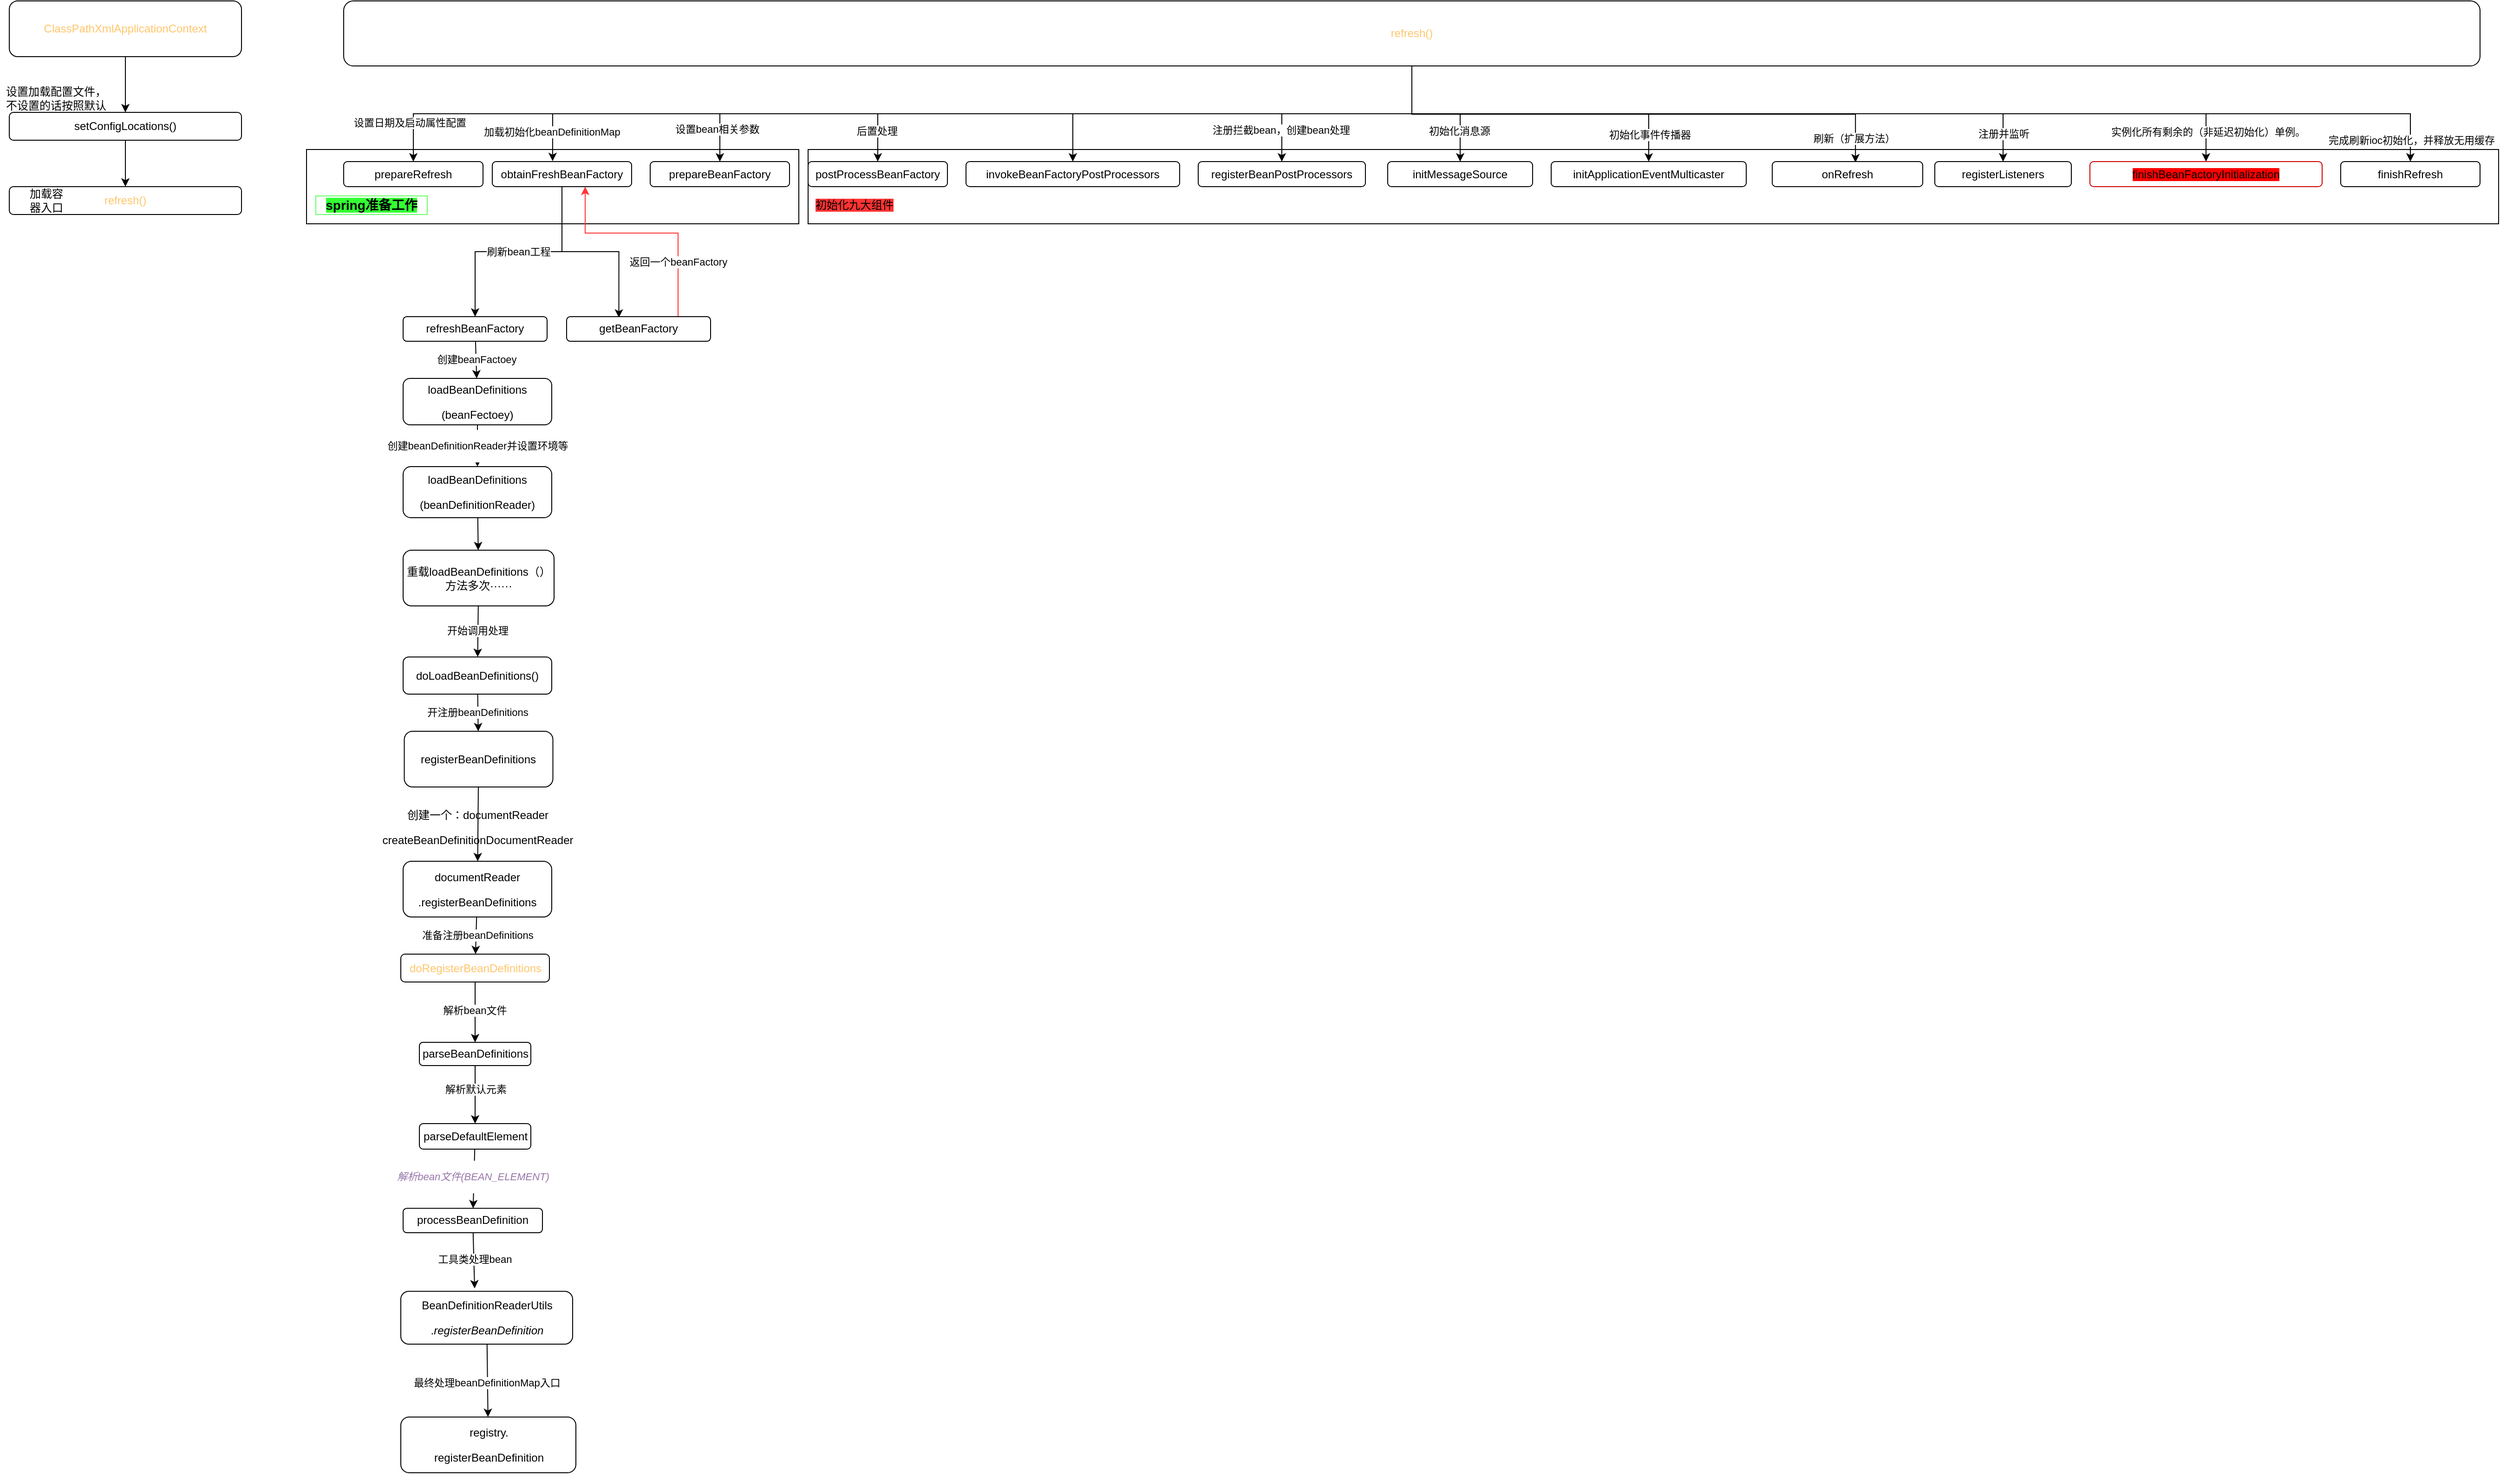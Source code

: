 <mxfile version="14.1.2" type="github">
  <diagram id="C5RBs43oDa-KdzZeNtuy" name="Page-1">
    <mxGraphModel dx="1512" dy="666" grid="1" gridSize="10" guides="1" tooltips="1" connect="1" arrows="1" fold="1" page="1" pageScale="1" pageWidth="827" pageHeight="1169" math="0" shadow="0">
      <root>
        <mxCell id="WIyWlLk6GJQsqaUBKTNV-0" />
        <mxCell id="WIyWlLk6GJQsqaUBKTNV-1" parent="WIyWlLk6GJQsqaUBKTNV-0" />
        <mxCell id="GByTZLMGITt-RZH-Ib0M-50" value="" style="rounded=0;whiteSpace=wrap;html=1;" vertex="1" parent="WIyWlLk6GJQsqaUBKTNV-1">
          <mxGeometry x="880" y="200" width="1820" height="80" as="geometry" />
        </mxCell>
        <mxCell id="GByTZLMGITt-RZH-Ib0M-37" value="" style="rounded=0;whiteSpace=wrap;html=1;" vertex="1" parent="WIyWlLk6GJQsqaUBKTNV-1">
          <mxGeometry x="340" y="200" width="530" height="80" as="geometry" />
        </mxCell>
        <mxCell id="GByTZLMGITt-RZH-Ib0M-1" style="edgeStyle=orthogonalEdgeStyle;rounded=0;orthogonalLoop=1;jettySize=auto;html=1;exitX=0.5;exitY=1;exitDx=0;exitDy=0;" edge="1" parent="WIyWlLk6GJQsqaUBKTNV-1">
          <mxGeometry relative="1" as="geometry">
            <mxPoint x="155" y="154" as="sourcePoint" />
            <mxPoint x="155" y="154" as="targetPoint" />
          </mxGeometry>
        </mxCell>
        <mxCell id="GByTZLMGITt-RZH-Ib0M-15" value="" style="edgeStyle=none;rounded=0;orthogonalLoop=1;jettySize=auto;html=1;" edge="1" parent="WIyWlLk6GJQsqaUBKTNV-1" source="GByTZLMGITt-RZH-Ib0M-13" target="GByTZLMGITt-RZH-Ib0M-14">
          <mxGeometry relative="1" as="geometry" />
        </mxCell>
        <mxCell id="GByTZLMGITt-RZH-Ib0M-13" value="&lt;p&gt;&lt;span style=&quot;color: rgb(255 , 198 , 109)&quot;&gt;ClassPathXmlApplicationContext&lt;/span&gt;&lt;/p&gt;" style="rounded=1;whiteSpace=wrap;html=1;" vertex="1" parent="WIyWlLk6GJQsqaUBKTNV-1">
          <mxGeometry x="20" y="40" width="250" height="60" as="geometry" />
        </mxCell>
        <mxCell id="GByTZLMGITt-RZH-Ib0M-18" value="" style="edgeStyle=none;rounded=0;orthogonalLoop=1;jettySize=auto;html=1;" edge="1" parent="WIyWlLk6GJQsqaUBKTNV-1" source="GByTZLMGITt-RZH-Ib0M-14" target="GByTZLMGITt-RZH-Ib0M-17">
          <mxGeometry relative="1" as="geometry" />
        </mxCell>
        <mxCell id="GByTZLMGITt-RZH-Ib0M-14" value="&lt;p&gt;setConfigLocations()&lt;/p&gt;" style="whiteSpace=wrap;html=1;rounded=1;" vertex="1" parent="WIyWlLk6GJQsqaUBKTNV-1">
          <mxGeometry x="20" y="160" width="250" height="30" as="geometry" />
        </mxCell>
        <mxCell id="GByTZLMGITt-RZH-Ib0M-16" value="设置加载配置文件，&lt;br&gt;不设置的话按照默认" style="text;html=1;align=center;verticalAlign=middle;resizable=0;points=[];autosize=1;" vertex="1" parent="WIyWlLk6GJQsqaUBKTNV-1">
          <mxGeometry x="10" y="130" width="120" height="30" as="geometry" />
        </mxCell>
        <mxCell id="GByTZLMGITt-RZH-Ib0M-17" value="&lt;p&gt;&lt;span style=&quot;color: rgb(255 , 198 , 109)&quot;&gt;refresh()&lt;/span&gt;&lt;/p&gt;" style="whiteSpace=wrap;html=1;rounded=1;" vertex="1" parent="WIyWlLk6GJQsqaUBKTNV-1">
          <mxGeometry x="20" y="240" width="250" height="30" as="geometry" />
        </mxCell>
        <mxCell id="GByTZLMGITt-RZH-Ib0M-19" value="加载容器入口" style="text;html=1;strokeColor=none;fillColor=none;align=center;verticalAlign=middle;whiteSpace=wrap;rounded=0;" vertex="1" parent="WIyWlLk6GJQsqaUBKTNV-1">
          <mxGeometry x="40" y="245" width="40" height="20" as="geometry" />
        </mxCell>
        <mxCell id="GByTZLMGITt-RZH-Ib0M-24" style="edgeStyle=orthogonalEdgeStyle;rounded=0;orthogonalLoop=1;jettySize=auto;html=1;entryX=0.5;entryY=0;entryDx=0;entryDy=0;" edge="1" parent="WIyWlLk6GJQsqaUBKTNV-1" source="GByTZLMGITt-RZH-Ib0M-22" target="GByTZLMGITt-RZH-Ib0M-23">
          <mxGeometry relative="1" as="geometry" />
        </mxCell>
        <mxCell id="GByTZLMGITt-RZH-Ib0M-52" value="设置日期及启动属性配置" style="edgeLabel;html=1;align=center;verticalAlign=middle;resizable=0;points=[];" vertex="1" connectable="0" parent="GByTZLMGITt-RZH-Ib0M-24">
          <mxGeometry x="0.929" y="-4" relative="1" as="geometry">
            <mxPoint as="offset" />
          </mxGeometry>
        </mxCell>
        <mxCell id="GByTZLMGITt-RZH-Ib0M-38" style="edgeStyle=orthogonalEdgeStyle;rounded=0;orthogonalLoop=1;jettySize=auto;html=1;entryX=0.433;entryY=-0.017;entryDx=0;entryDy=0;entryPerimeter=0;" edge="1" parent="WIyWlLk6GJQsqaUBKTNV-1" source="GByTZLMGITt-RZH-Ib0M-22" target="GByTZLMGITt-RZH-Ib0M-25">
          <mxGeometry relative="1" as="geometry" />
        </mxCell>
        <mxCell id="GByTZLMGITt-RZH-Ib0M-94" value="加载初始化beanDefinitionMap" style="edgeLabel;html=1;align=center;verticalAlign=middle;resizable=0;points=[];" vertex="1" connectable="0" parent="GByTZLMGITt-RZH-Ib0M-38">
          <mxGeometry x="0.939" y="-1" relative="1" as="geometry">
            <mxPoint as="offset" />
          </mxGeometry>
        </mxCell>
        <mxCell id="GByTZLMGITt-RZH-Ib0M-39" style="edgeStyle=orthogonalEdgeStyle;rounded=0;orthogonalLoop=1;jettySize=auto;html=1;" edge="1" parent="WIyWlLk6GJQsqaUBKTNV-1" source="GByTZLMGITt-RZH-Ib0M-22" target="GByTZLMGITt-RZH-Ib0M-27">
          <mxGeometry relative="1" as="geometry" />
        </mxCell>
        <mxCell id="GByTZLMGITt-RZH-Ib0M-95" value="设置bean相关参数" style="edgeLabel;html=1;align=center;verticalAlign=middle;resizable=0;points=[];" vertex="1" connectable="0" parent="GByTZLMGITt-RZH-Ib0M-39">
          <mxGeometry x="0.916" y="-3" relative="1" as="geometry">
            <mxPoint as="offset" />
          </mxGeometry>
        </mxCell>
        <mxCell id="GByTZLMGITt-RZH-Ib0M-40" style="edgeStyle=orthogonalEdgeStyle;rounded=0;orthogonalLoop=1;jettySize=auto;html=1;" edge="1" parent="WIyWlLk6GJQsqaUBKTNV-1" source="GByTZLMGITt-RZH-Ib0M-22" target="GByTZLMGITt-RZH-Ib0M-28">
          <mxGeometry relative="1" as="geometry" />
        </mxCell>
        <mxCell id="GByTZLMGITt-RZH-Ib0M-103" value="后置处理" style="edgeLabel;html=1;align=center;verticalAlign=middle;resizable=0;points=[];" vertex="1" connectable="0" parent="GByTZLMGITt-RZH-Ib0M-40">
          <mxGeometry x="0.902" y="-1" relative="1" as="geometry">
            <mxPoint as="offset" />
          </mxGeometry>
        </mxCell>
        <mxCell id="GByTZLMGITt-RZH-Ib0M-41" style="edgeStyle=orthogonalEdgeStyle;rounded=0;orthogonalLoop=1;jettySize=auto;html=1;" edge="1" parent="WIyWlLk6GJQsqaUBKTNV-1" source="GByTZLMGITt-RZH-Ib0M-22" target="GByTZLMGITt-RZH-Ib0M-29">
          <mxGeometry relative="1" as="geometry" />
        </mxCell>
        <mxCell id="GByTZLMGITt-RZH-Ib0M-42" style="edgeStyle=orthogonalEdgeStyle;rounded=0;orthogonalLoop=1;jettySize=auto;html=1;entryX=0.5;entryY=0;entryDx=0;entryDy=0;" edge="1" parent="WIyWlLk6GJQsqaUBKTNV-1" source="GByTZLMGITt-RZH-Ib0M-22" target="GByTZLMGITt-RZH-Ib0M-30">
          <mxGeometry relative="1" as="geometry" />
        </mxCell>
        <mxCell id="GByTZLMGITt-RZH-Ib0M-104" value="注册拦截bean，创建bean处理" style="edgeLabel;html=1;align=center;verticalAlign=middle;resizable=0;points=[];" vertex="1" connectable="0" parent="GByTZLMGITt-RZH-Ib0M-42">
          <mxGeometry x="0.718" y="-1" relative="1" as="geometry">
            <mxPoint as="offset" />
          </mxGeometry>
        </mxCell>
        <mxCell id="GByTZLMGITt-RZH-Ib0M-43" style="edgeStyle=orthogonalEdgeStyle;rounded=0;orthogonalLoop=1;jettySize=auto;html=1;entryX=0.5;entryY=0;entryDx=0;entryDy=0;" edge="1" parent="WIyWlLk6GJQsqaUBKTNV-1" source="GByTZLMGITt-RZH-Ib0M-22" target="GByTZLMGITt-RZH-Ib0M-31">
          <mxGeometry relative="1" as="geometry" />
        </mxCell>
        <mxCell id="GByTZLMGITt-RZH-Ib0M-105" value="初始化消息源" style="edgeLabel;html=1;align=center;verticalAlign=middle;resizable=0;points=[];" vertex="1" connectable="0" parent="GByTZLMGITt-RZH-Ib0M-43">
          <mxGeometry x="0.573" y="-1" relative="1" as="geometry">
            <mxPoint as="offset" />
          </mxGeometry>
        </mxCell>
        <mxCell id="GByTZLMGITt-RZH-Ib0M-44" style="edgeStyle=orthogonalEdgeStyle;rounded=0;orthogonalLoop=1;jettySize=auto;html=1;" edge="1" parent="WIyWlLk6GJQsqaUBKTNV-1" source="GByTZLMGITt-RZH-Ib0M-22" target="GByTZLMGITt-RZH-Ib0M-32">
          <mxGeometry relative="1" as="geometry" />
        </mxCell>
        <mxCell id="GByTZLMGITt-RZH-Ib0M-106" value="初始化事件传播器" style="edgeLabel;html=1;align=center;verticalAlign=middle;resizable=0;points=[];" vertex="1" connectable="0" parent="GByTZLMGITt-RZH-Ib0M-44">
          <mxGeometry x="0.835" y="1" relative="1" as="geometry">
            <mxPoint as="offset" />
          </mxGeometry>
        </mxCell>
        <mxCell id="GByTZLMGITt-RZH-Ib0M-45" style="edgeStyle=orthogonalEdgeStyle;rounded=0;orthogonalLoop=1;jettySize=auto;html=1;entryX=0.553;entryY=0.033;entryDx=0;entryDy=0;entryPerimeter=0;" edge="1" parent="WIyWlLk6GJQsqaUBKTNV-1" source="GByTZLMGITt-RZH-Ib0M-22" target="GByTZLMGITt-RZH-Ib0M-33">
          <mxGeometry relative="1" as="geometry">
            <Array as="points">
              <mxPoint x="1530" y="162" />
              <mxPoint x="2008" y="162" />
            </Array>
          </mxGeometry>
        </mxCell>
        <mxCell id="GByTZLMGITt-RZH-Ib0M-107" value="刷新（扩展方法）" style="edgeLabel;html=1;align=center;verticalAlign=middle;resizable=0;points=[];" vertex="1" connectable="0" parent="GByTZLMGITt-RZH-Ib0M-45">
          <mxGeometry x="0.911" y="-2" relative="1" as="geometry">
            <mxPoint as="offset" />
          </mxGeometry>
        </mxCell>
        <mxCell id="GByTZLMGITt-RZH-Ib0M-46" style="edgeStyle=orthogonalEdgeStyle;rounded=0;orthogonalLoop=1;jettySize=auto;html=1;entryX=0.5;entryY=0;entryDx=0;entryDy=0;" edge="1" parent="WIyWlLk6GJQsqaUBKTNV-1" source="GByTZLMGITt-RZH-Ib0M-22" target="GByTZLMGITt-RZH-Ib0M-34">
          <mxGeometry relative="1" as="geometry" />
        </mxCell>
        <mxCell id="GByTZLMGITt-RZH-Ib0M-108" value="注册并监听" style="edgeLabel;html=1;align=center;verticalAlign=middle;resizable=0;points=[];" vertex="1" connectable="0" parent="GByTZLMGITt-RZH-Ib0M-46">
          <mxGeometry x="0.917" relative="1" as="geometry">
            <mxPoint as="offset" />
          </mxGeometry>
        </mxCell>
        <mxCell id="GByTZLMGITt-RZH-Ib0M-48" style="edgeStyle=orthogonalEdgeStyle;rounded=0;orthogonalLoop=1;jettySize=auto;html=1;" edge="1" parent="WIyWlLk6GJQsqaUBKTNV-1" source="GByTZLMGITt-RZH-Ib0M-22" target="GByTZLMGITt-RZH-Ib0M-35">
          <mxGeometry relative="1" as="geometry" />
        </mxCell>
        <mxCell id="GByTZLMGITt-RZH-Ib0M-109" value="实例化所有剩余的（非延迟初始化）单例。" style="edgeLabel;html=1;align=center;verticalAlign=middle;resizable=0;points=[];" vertex="1" connectable="0" parent="GByTZLMGITt-RZH-Ib0M-48">
          <mxGeometry x="0.933" y="2" relative="1" as="geometry">
            <mxPoint as="offset" />
          </mxGeometry>
        </mxCell>
        <mxCell id="GByTZLMGITt-RZH-Ib0M-49" style="edgeStyle=orthogonalEdgeStyle;rounded=0;orthogonalLoop=1;jettySize=auto;html=1;" edge="1" parent="WIyWlLk6GJQsqaUBKTNV-1" source="GByTZLMGITt-RZH-Ib0M-22" target="GByTZLMGITt-RZH-Ib0M-36">
          <mxGeometry relative="1" as="geometry" />
        </mxCell>
        <mxCell id="GByTZLMGITt-RZH-Ib0M-110" value="完成刷新ioc初始化，并释放无用缓存" style="edgeLabel;html=1;align=center;verticalAlign=middle;resizable=0;points=[];" vertex="1" connectable="0" parent="GByTZLMGITt-RZH-Ib0M-49">
          <mxGeometry x="0.96" y="1" relative="1" as="geometry">
            <mxPoint as="offset" />
          </mxGeometry>
        </mxCell>
        <mxCell id="GByTZLMGITt-RZH-Ib0M-22" value="&lt;p&gt;&lt;span style=&quot;color: rgb(255 , 198 , 109)&quot;&gt;refresh()&lt;/span&gt;&lt;/p&gt;" style="whiteSpace=wrap;html=1;rounded=1;" vertex="1" parent="WIyWlLk6GJQsqaUBKTNV-1">
          <mxGeometry x="380" y="40" width="2300" height="70" as="geometry" />
        </mxCell>
        <mxCell id="GByTZLMGITt-RZH-Ib0M-23" value="&lt;p&gt;prepareRefresh&lt;/p&gt;" style="rounded=1;whiteSpace=wrap;html=1;" vertex="1" parent="WIyWlLk6GJQsqaUBKTNV-1">
          <mxGeometry x="380" y="213" width="150" height="27" as="geometry" />
        </mxCell>
        <mxCell id="GByTZLMGITt-RZH-Ib0M-54" value="刷新bean工程" style="edgeStyle=orthogonalEdgeStyle;rounded=0;orthogonalLoop=1;jettySize=auto;html=1;" edge="1" parent="WIyWlLk6GJQsqaUBKTNV-1" source="GByTZLMGITt-RZH-Ib0M-25" target="GByTZLMGITt-RZH-Ib0M-53">
          <mxGeometry relative="1" as="geometry" />
        </mxCell>
        <mxCell id="GByTZLMGITt-RZH-Ib0M-58" style="edgeStyle=orthogonalEdgeStyle;rounded=0;orthogonalLoop=1;jettySize=auto;html=1;entryX=0.363;entryY=0.04;entryDx=0;entryDy=0;entryPerimeter=0;" edge="1" parent="WIyWlLk6GJQsqaUBKTNV-1" source="GByTZLMGITt-RZH-Ib0M-25" target="GByTZLMGITt-RZH-Ib0M-57">
          <mxGeometry relative="1" as="geometry" />
        </mxCell>
        <mxCell id="GByTZLMGITt-RZH-Ib0M-25" value="&lt;p&gt;obtainFreshBeanFactory&lt;/p&gt;" style="rounded=1;whiteSpace=wrap;html=1;" vertex="1" parent="WIyWlLk6GJQsqaUBKTNV-1">
          <mxGeometry x="540" y="213" width="150" height="27" as="geometry" />
        </mxCell>
        <mxCell id="GByTZLMGITt-RZH-Ib0M-27" value="&lt;p&gt;prepareBeanFactory&lt;/p&gt;" style="rounded=1;whiteSpace=wrap;html=1;" vertex="1" parent="WIyWlLk6GJQsqaUBKTNV-1">
          <mxGeometry x="710" y="213" width="150" height="27" as="geometry" />
        </mxCell>
        <mxCell id="GByTZLMGITt-RZH-Ib0M-28" value="&lt;p&gt;postProcessBeanFactory&lt;/p&gt;" style="rounded=1;whiteSpace=wrap;html=1;" vertex="1" parent="WIyWlLk6GJQsqaUBKTNV-1">
          <mxGeometry x="880" y="213" width="150" height="27" as="geometry" />
        </mxCell>
        <mxCell id="GByTZLMGITt-RZH-Ib0M-29" value="&lt;p&gt;invokeBeanFactoryPostProcessors&lt;/p&gt;" style="rounded=1;whiteSpace=wrap;html=1;" vertex="1" parent="WIyWlLk6GJQsqaUBKTNV-1">
          <mxGeometry x="1050" y="213" width="230" height="27" as="geometry" />
        </mxCell>
        <mxCell id="GByTZLMGITt-RZH-Ib0M-30" value="&lt;p&gt;registerBeanPostProcessors&lt;/p&gt;" style="rounded=1;whiteSpace=wrap;html=1;" vertex="1" parent="WIyWlLk6GJQsqaUBKTNV-1">
          <mxGeometry x="1300" y="213" width="180" height="27" as="geometry" />
        </mxCell>
        <mxCell id="GByTZLMGITt-RZH-Ib0M-31" value="&lt;p&gt;initMessageSource&lt;/p&gt;" style="rounded=1;whiteSpace=wrap;html=1;" vertex="1" parent="WIyWlLk6GJQsqaUBKTNV-1">
          <mxGeometry x="1504" y="213" width="156" height="27" as="geometry" />
        </mxCell>
        <mxCell id="GByTZLMGITt-RZH-Ib0M-32" value="&lt;p&gt;initApplicationEventMulticaster&lt;/p&gt;" style="rounded=1;whiteSpace=wrap;html=1;" vertex="1" parent="WIyWlLk6GJQsqaUBKTNV-1">
          <mxGeometry x="1680" y="213" width="210" height="27" as="geometry" />
        </mxCell>
        <mxCell id="GByTZLMGITt-RZH-Ib0M-33" value="&lt;p&gt;onRefresh&lt;/p&gt;" style="rounded=1;whiteSpace=wrap;html=1;" vertex="1" parent="WIyWlLk6GJQsqaUBKTNV-1">
          <mxGeometry x="1918" y="213" width="162" height="27" as="geometry" />
        </mxCell>
        <mxCell id="GByTZLMGITt-RZH-Ib0M-34" value="&lt;p&gt;registerListeners&lt;br&gt;&lt;/p&gt;" style="rounded=1;whiteSpace=wrap;html=1;" vertex="1" parent="WIyWlLk6GJQsqaUBKTNV-1">
          <mxGeometry x="2093" y="213" width="147" height="27" as="geometry" />
        </mxCell>
        <mxCell id="GByTZLMGITt-RZH-Ib0M-35" value="&lt;p&gt;&lt;span style=&quot;background-color: rgb(255 , 0 , 0)&quot;&gt;finishBeanFactoryInitialization&lt;/span&gt;&lt;/p&gt;" style="rounded=1;whiteSpace=wrap;html=1;strokeColor=#CC0000;" vertex="1" parent="WIyWlLk6GJQsqaUBKTNV-1">
          <mxGeometry x="2260" y="213" width="250" height="27" as="geometry" />
        </mxCell>
        <mxCell id="GByTZLMGITt-RZH-Ib0M-36" value="&lt;p&gt;finishRefresh&lt;/p&gt;" style="rounded=1;whiteSpace=wrap;html=1;" vertex="1" parent="WIyWlLk6GJQsqaUBKTNV-1">
          <mxGeometry x="2530" y="213" width="150" height="27" as="geometry" />
        </mxCell>
        <mxCell id="GByTZLMGITt-RZH-Ib0M-56" value="创建beanFactoey" style="rounded=0;orthogonalLoop=1;jettySize=auto;html=1;" edge="1" parent="WIyWlLk6GJQsqaUBKTNV-1" source="GByTZLMGITt-RZH-Ib0M-53" target="GByTZLMGITt-RZH-Ib0M-55">
          <mxGeometry relative="1" as="geometry" />
        </mxCell>
        <mxCell id="GByTZLMGITt-RZH-Ib0M-53" value="&lt;p&gt;refreshBeanFactory&lt;/p&gt;" style="whiteSpace=wrap;html=1;rounded=1;" vertex="1" parent="WIyWlLk6GJQsqaUBKTNV-1">
          <mxGeometry x="444" y="380" width="155" height="26.5" as="geometry" />
        </mxCell>
        <mxCell id="GByTZLMGITt-RZH-Ib0M-60" value="&lt;p&gt;创建beanDefinitionReader并设置环境等&lt;/p&gt;" style="edgeStyle=none;rounded=0;orthogonalLoop=1;jettySize=auto;html=1;" edge="1" parent="WIyWlLk6GJQsqaUBKTNV-1" source="GByTZLMGITt-RZH-Ib0M-55" target="GByTZLMGITt-RZH-Ib0M-59">
          <mxGeometry relative="1" as="geometry" />
        </mxCell>
        <mxCell id="GByTZLMGITt-RZH-Ib0M-55" value="&lt;p&gt;loadBeanDefinitions&lt;/p&gt;&lt;p&gt;(beanFectoey)&lt;/p&gt;" style="whiteSpace=wrap;html=1;rounded=1;" vertex="1" parent="WIyWlLk6GJQsqaUBKTNV-1">
          <mxGeometry x="444" y="446.5" width="160" height="50" as="geometry" />
        </mxCell>
        <mxCell id="GByTZLMGITt-RZH-Ib0M-98" style="edgeStyle=orthogonalEdgeStyle;rounded=0;orthogonalLoop=1;jettySize=auto;html=1;exitX=0.5;exitY=0;exitDx=0;exitDy=0;strokeColor=#FF3333;" edge="1" parent="WIyWlLk6GJQsqaUBKTNV-1" source="GByTZLMGITt-RZH-Ib0M-57">
          <mxGeometry relative="1" as="geometry">
            <mxPoint x="640" y="240" as="targetPoint" />
            <Array as="points">
              <mxPoint x="740" y="380" />
              <mxPoint x="740" y="290" />
              <mxPoint x="640" y="290" />
              <mxPoint x="640" y="240" />
            </Array>
          </mxGeometry>
        </mxCell>
        <mxCell id="GByTZLMGITt-RZH-Ib0M-99" value="返回一个beanFactory" style="edgeLabel;html=1;align=center;verticalAlign=middle;resizable=0;points=[];" vertex="1" connectable="0" parent="GByTZLMGITt-RZH-Ib0M-98">
          <mxGeometry x="-0.282" relative="1" as="geometry">
            <mxPoint as="offset" />
          </mxGeometry>
        </mxCell>
        <mxCell id="GByTZLMGITt-RZH-Ib0M-57" value="&lt;p&gt;getBeanFactory&lt;/p&gt;" style="whiteSpace=wrap;html=1;rounded=1;" vertex="1" parent="WIyWlLk6GJQsqaUBKTNV-1">
          <mxGeometry x="620" y="380" width="155" height="26.5" as="geometry" />
        </mxCell>
        <mxCell id="GByTZLMGITt-RZH-Ib0M-62" value="" style="edgeStyle=none;rounded=0;orthogonalLoop=1;jettySize=auto;html=1;" edge="1" parent="WIyWlLk6GJQsqaUBKTNV-1" source="GByTZLMGITt-RZH-Ib0M-59" target="GByTZLMGITt-RZH-Ib0M-61">
          <mxGeometry relative="1" as="geometry" />
        </mxCell>
        <mxCell id="GByTZLMGITt-RZH-Ib0M-59" value="&lt;p&gt;loadBeanDefinitions&lt;/p&gt;&lt;p&gt;(beanDefinitionReader)&lt;/p&gt;" style="whiteSpace=wrap;html=1;rounded=1;" vertex="1" parent="WIyWlLk6GJQsqaUBKTNV-1">
          <mxGeometry x="444" y="541.5" width="160" height="55" as="geometry" />
        </mxCell>
        <mxCell id="GByTZLMGITt-RZH-Ib0M-64" value="" style="edgeStyle=none;rounded=0;orthogonalLoop=1;jettySize=auto;html=1;" edge="1" parent="WIyWlLk6GJQsqaUBKTNV-1" source="GByTZLMGITt-RZH-Ib0M-61" target="GByTZLMGITt-RZH-Ib0M-63">
          <mxGeometry relative="1" as="geometry" />
        </mxCell>
        <mxCell id="GByTZLMGITt-RZH-Ib0M-65" value="开始调用处理" style="edgeLabel;html=1;align=center;verticalAlign=middle;resizable=0;points=[];" vertex="1" connectable="0" parent="GByTZLMGITt-RZH-Ib0M-64">
          <mxGeometry x="-0.059" y="-1" relative="1" as="geometry">
            <mxPoint as="offset" />
          </mxGeometry>
        </mxCell>
        <mxCell id="GByTZLMGITt-RZH-Ib0M-61" value="重载loadBeanDefinitions（）&lt;br&gt;方法多次······" style="whiteSpace=wrap;html=1;rounded=1;" vertex="1" parent="WIyWlLk6GJQsqaUBKTNV-1">
          <mxGeometry x="444" y="631.5" width="162.5" height="60" as="geometry" />
        </mxCell>
        <mxCell id="GByTZLMGITt-RZH-Ib0M-68" value="" style="edgeStyle=none;rounded=0;orthogonalLoop=1;jettySize=auto;html=1;" edge="1" parent="WIyWlLk6GJQsqaUBKTNV-1" source="GByTZLMGITt-RZH-Ib0M-63" target="GByTZLMGITt-RZH-Ib0M-67">
          <mxGeometry relative="1" as="geometry" />
        </mxCell>
        <mxCell id="GByTZLMGITt-RZH-Ib0M-69" value="开注册beanDefinitions" style="edgeLabel;html=1;align=center;verticalAlign=middle;resizable=0;points=[];" vertex="1" connectable="0" parent="GByTZLMGITt-RZH-Ib0M-68">
          <mxGeometry x="-0.05" y="-1" relative="1" as="geometry">
            <mxPoint as="offset" />
          </mxGeometry>
        </mxCell>
        <mxCell id="GByTZLMGITt-RZH-Ib0M-63" value="&lt;p&gt;doLoadBeanDefinitions()&lt;/p&gt;" style="whiteSpace=wrap;html=1;rounded=1;" vertex="1" parent="WIyWlLk6GJQsqaUBKTNV-1">
          <mxGeometry x="444" y="746.5" width="160" height="40" as="geometry" />
        </mxCell>
        <mxCell id="GByTZLMGITt-RZH-Ib0M-71" value="" style="edgeStyle=none;rounded=0;orthogonalLoop=1;jettySize=auto;html=1;" edge="1" parent="WIyWlLk6GJQsqaUBKTNV-1" source="GByTZLMGITt-RZH-Ib0M-67" target="GByTZLMGITt-RZH-Ib0M-70">
          <mxGeometry relative="1" as="geometry" />
        </mxCell>
        <mxCell id="GByTZLMGITt-RZH-Ib0M-67" value="&lt;p&gt;registerBeanDefinitions&lt;/p&gt;" style="whiteSpace=wrap;html=1;rounded=1;" vertex="1" parent="WIyWlLk6GJQsqaUBKTNV-1">
          <mxGeometry x="445.25" y="826.5" width="160" height="60" as="geometry" />
        </mxCell>
        <mxCell id="GByTZLMGITt-RZH-Ib0M-74" value="" style="edgeStyle=none;rounded=0;orthogonalLoop=1;jettySize=auto;html=1;" edge="1" parent="WIyWlLk6GJQsqaUBKTNV-1" source="GByTZLMGITt-RZH-Ib0M-70" target="GByTZLMGITt-RZH-Ib0M-73">
          <mxGeometry relative="1" as="geometry" />
        </mxCell>
        <mxCell id="GByTZLMGITt-RZH-Ib0M-75" value="准备注册beanDefinitions" style="edgeLabel;html=1;align=center;verticalAlign=middle;resizable=0;points=[];" vertex="1" connectable="0" parent="GByTZLMGITt-RZH-Ib0M-74">
          <mxGeometry x="-0.06" y="1" relative="1" as="geometry">
            <mxPoint as="offset" />
          </mxGeometry>
        </mxCell>
        <mxCell id="GByTZLMGITt-RZH-Ib0M-70" value="&lt;p&gt;documentReader&lt;/p&gt;&lt;p&gt;.registerBeanDefinitions&lt;/p&gt;" style="whiteSpace=wrap;html=1;rounded=1;" vertex="1" parent="WIyWlLk6GJQsqaUBKTNV-1">
          <mxGeometry x="444" y="966.5" width="160" height="60" as="geometry" />
        </mxCell>
        <mxCell id="GByTZLMGITt-RZH-Ib0M-72" value="&lt;p&gt;&lt;/p&gt;&lt;p&gt;&lt;br&gt;&lt;/p&gt;创建一个：documentReader&lt;p&gt;createBeanDefinitionDocumentReader&lt;/p&gt;" style="text;html=1;align=center;verticalAlign=middle;resizable=0;points=[];autosize=1;" vertex="1" parent="WIyWlLk6GJQsqaUBKTNV-1">
          <mxGeometry x="414" y="866.5" width="220" height="100" as="geometry" />
        </mxCell>
        <mxCell id="GByTZLMGITt-RZH-Ib0M-77" value="" style="edgeStyle=none;rounded=0;orthogonalLoop=1;jettySize=auto;html=1;" edge="1" parent="WIyWlLk6GJQsqaUBKTNV-1" source="GByTZLMGITt-RZH-Ib0M-73" target="GByTZLMGITt-RZH-Ib0M-76">
          <mxGeometry relative="1" as="geometry" />
        </mxCell>
        <mxCell id="GByTZLMGITt-RZH-Ib0M-78" value="解析bean文件" style="edgeLabel;html=1;align=center;verticalAlign=middle;resizable=0;points=[];" vertex="1" connectable="0" parent="GByTZLMGITt-RZH-Ib0M-77">
          <mxGeometry x="-0.061" y="-1" relative="1" as="geometry">
            <mxPoint as="offset" />
          </mxGeometry>
        </mxCell>
        <mxCell id="GByTZLMGITt-RZH-Ib0M-73" value="&lt;p&gt;&lt;span style=&quot;color: rgb(255 , 198 , 109)&quot;&gt;doRegisterBeanDefinitions&lt;/span&gt;&lt;/p&gt;" style="whiteSpace=wrap;html=1;rounded=1;" vertex="1" parent="WIyWlLk6GJQsqaUBKTNV-1">
          <mxGeometry x="441.5" y="1066.5" width="160" height="30" as="geometry" />
        </mxCell>
        <mxCell id="GByTZLMGITt-RZH-Ib0M-80" value="" style="edgeStyle=none;rounded=0;orthogonalLoop=1;jettySize=auto;html=1;" edge="1" parent="WIyWlLk6GJQsqaUBKTNV-1" source="GByTZLMGITt-RZH-Ib0M-76" target="GByTZLMGITt-RZH-Ib0M-79">
          <mxGeometry relative="1" as="geometry" />
        </mxCell>
        <mxCell id="GByTZLMGITt-RZH-Ib0M-82" value="解析默认元素" style="edgeLabel;html=1;align=center;verticalAlign=middle;resizable=0;points=[];" vertex="1" connectable="0" parent="GByTZLMGITt-RZH-Ib0M-80">
          <mxGeometry x="-0.184" relative="1" as="geometry">
            <mxPoint as="offset" />
          </mxGeometry>
        </mxCell>
        <mxCell id="GByTZLMGITt-RZH-Ib0M-76" value="&lt;p&gt;parseBeanDefinitions&lt;/p&gt;" style="whiteSpace=wrap;html=1;rounded=1;" vertex="1" parent="WIyWlLk6GJQsqaUBKTNV-1">
          <mxGeometry x="461.5" y="1161.5" width="120" height="25" as="geometry" />
        </mxCell>
        <mxCell id="GByTZLMGITt-RZH-Ib0M-84" value="" style="edgeStyle=none;rounded=0;orthogonalLoop=1;jettySize=auto;html=1;" edge="1" parent="WIyWlLk6GJQsqaUBKTNV-1" source="GByTZLMGITt-RZH-Ib0M-79" target="GByTZLMGITt-RZH-Ib0M-83">
          <mxGeometry relative="1" as="geometry" />
        </mxCell>
        <mxCell id="GByTZLMGITt-RZH-Ib0M-85" value="&lt;p&gt;&lt;span style=&quot;color: rgb(152 , 118 , 170) ; font-style: italic&quot;&gt;解析bean文件(BEAN_ELEMENT)&lt;/span&gt;&lt;/p&gt;" style="edgeLabel;html=1;align=center;verticalAlign=middle;resizable=0;points=[];" vertex="1" connectable="0" parent="GByTZLMGITt-RZH-Ib0M-84">
          <mxGeometry x="-0.069" y="-2" relative="1" as="geometry">
            <mxPoint as="offset" />
          </mxGeometry>
        </mxCell>
        <mxCell id="GByTZLMGITt-RZH-Ib0M-79" value="&lt;p&gt;parseDefaultElement&lt;/p&gt;" style="whiteSpace=wrap;html=1;rounded=1;" vertex="1" parent="WIyWlLk6GJQsqaUBKTNV-1">
          <mxGeometry x="461.5" y="1249" width="120" height="27.5" as="geometry" />
        </mxCell>
        <mxCell id="GByTZLMGITt-RZH-Ib0M-87" value="" style="edgeStyle=none;rounded=0;orthogonalLoop=1;jettySize=auto;html=1;" edge="1" parent="WIyWlLk6GJQsqaUBKTNV-1" source="GByTZLMGITt-RZH-Ib0M-83">
          <mxGeometry relative="1" as="geometry">
            <mxPoint x="521" y="1426.5" as="targetPoint" />
          </mxGeometry>
        </mxCell>
        <mxCell id="GByTZLMGITt-RZH-Ib0M-88" value="工具类处理bean" style="edgeLabel;html=1;align=center;verticalAlign=middle;resizable=0;points=[];" vertex="1" connectable="0" parent="GByTZLMGITt-RZH-Ib0M-87">
          <mxGeometry x="-0.066" y="1" relative="1" as="geometry">
            <mxPoint as="offset" />
          </mxGeometry>
        </mxCell>
        <mxCell id="GByTZLMGITt-RZH-Ib0M-83" value="&lt;p&gt;processBeanDefinition&lt;/p&gt;" style="whiteSpace=wrap;html=1;rounded=1;" vertex="1" parent="WIyWlLk6GJQsqaUBKTNV-1">
          <mxGeometry x="444" y="1340.25" width="150" height="26.25" as="geometry" />
        </mxCell>
        <mxCell id="GByTZLMGITt-RZH-Ib0M-90" value="" style="edgeStyle=none;rounded=0;orthogonalLoop=1;jettySize=auto;html=1;" edge="1" parent="WIyWlLk6GJQsqaUBKTNV-1" source="GByTZLMGITt-RZH-Ib0M-86" target="GByTZLMGITt-RZH-Ib0M-89">
          <mxGeometry relative="1" as="geometry" />
        </mxCell>
        <mxCell id="GByTZLMGITt-RZH-Ib0M-91" value="最终处理beanDefinitionMap入口" style="edgeLabel;html=1;align=center;verticalAlign=middle;resizable=0;points=[];" vertex="1" connectable="0" parent="GByTZLMGITt-RZH-Ib0M-90">
          <mxGeometry x="0.054" y="-1" relative="1" as="geometry">
            <mxPoint as="offset" />
          </mxGeometry>
        </mxCell>
        <mxCell id="GByTZLMGITt-RZH-Ib0M-86" value="&lt;p&gt;BeanDefinitionReaderUtils&lt;/p&gt;&lt;p&gt;.&lt;span style=&quot;font-style: italic&quot;&gt;registerBeanDefinition&lt;/span&gt;&lt;/p&gt;" style="whiteSpace=wrap;html=1;rounded=1;" vertex="1" parent="WIyWlLk6GJQsqaUBKTNV-1">
          <mxGeometry x="441.5" y="1429.63" width="185" height="56.87" as="geometry" />
        </mxCell>
        <mxCell id="GByTZLMGITt-RZH-Ib0M-89" value="&lt;p&gt;registry.&lt;/p&gt;&lt;p&gt;registerBeanDefinition&lt;/p&gt;" style="whiteSpace=wrap;html=1;rounded=1;" vertex="1" parent="WIyWlLk6GJQsqaUBKTNV-1">
          <mxGeometry x="441.5" y="1564.94" width="188.5" height="60" as="geometry" />
        </mxCell>
        <mxCell id="GByTZLMGITt-RZH-Ib0M-100" value="&lt;b&gt;&lt;font style=&quot;font-size: 14px ; background-color: rgb(51 , 255 , 51)&quot;&gt;spring准备工作&lt;/font&gt;&lt;/b&gt;" style="text;html=1;strokeColor=#66FF66;fillColor=none;align=center;verticalAlign=middle;whiteSpace=wrap;rounded=0;" vertex="1" parent="WIyWlLk6GJQsqaUBKTNV-1">
          <mxGeometry x="350" y="250" width="120" height="20" as="geometry" />
        </mxCell>
        <mxCell id="GByTZLMGITt-RZH-Ib0M-101" value="&lt;span style=&quot;background-color: rgb(255 , 51 , 51)&quot;&gt;初始化九大组件&lt;/span&gt;" style="text;html=1;strokeColor=none;fillColor=none;align=center;verticalAlign=middle;whiteSpace=wrap;rounded=0;" vertex="1" parent="WIyWlLk6GJQsqaUBKTNV-1">
          <mxGeometry x="870" y="250" width="120" height="20" as="geometry" />
        </mxCell>
      </root>
    </mxGraphModel>
  </diagram>
</mxfile>
